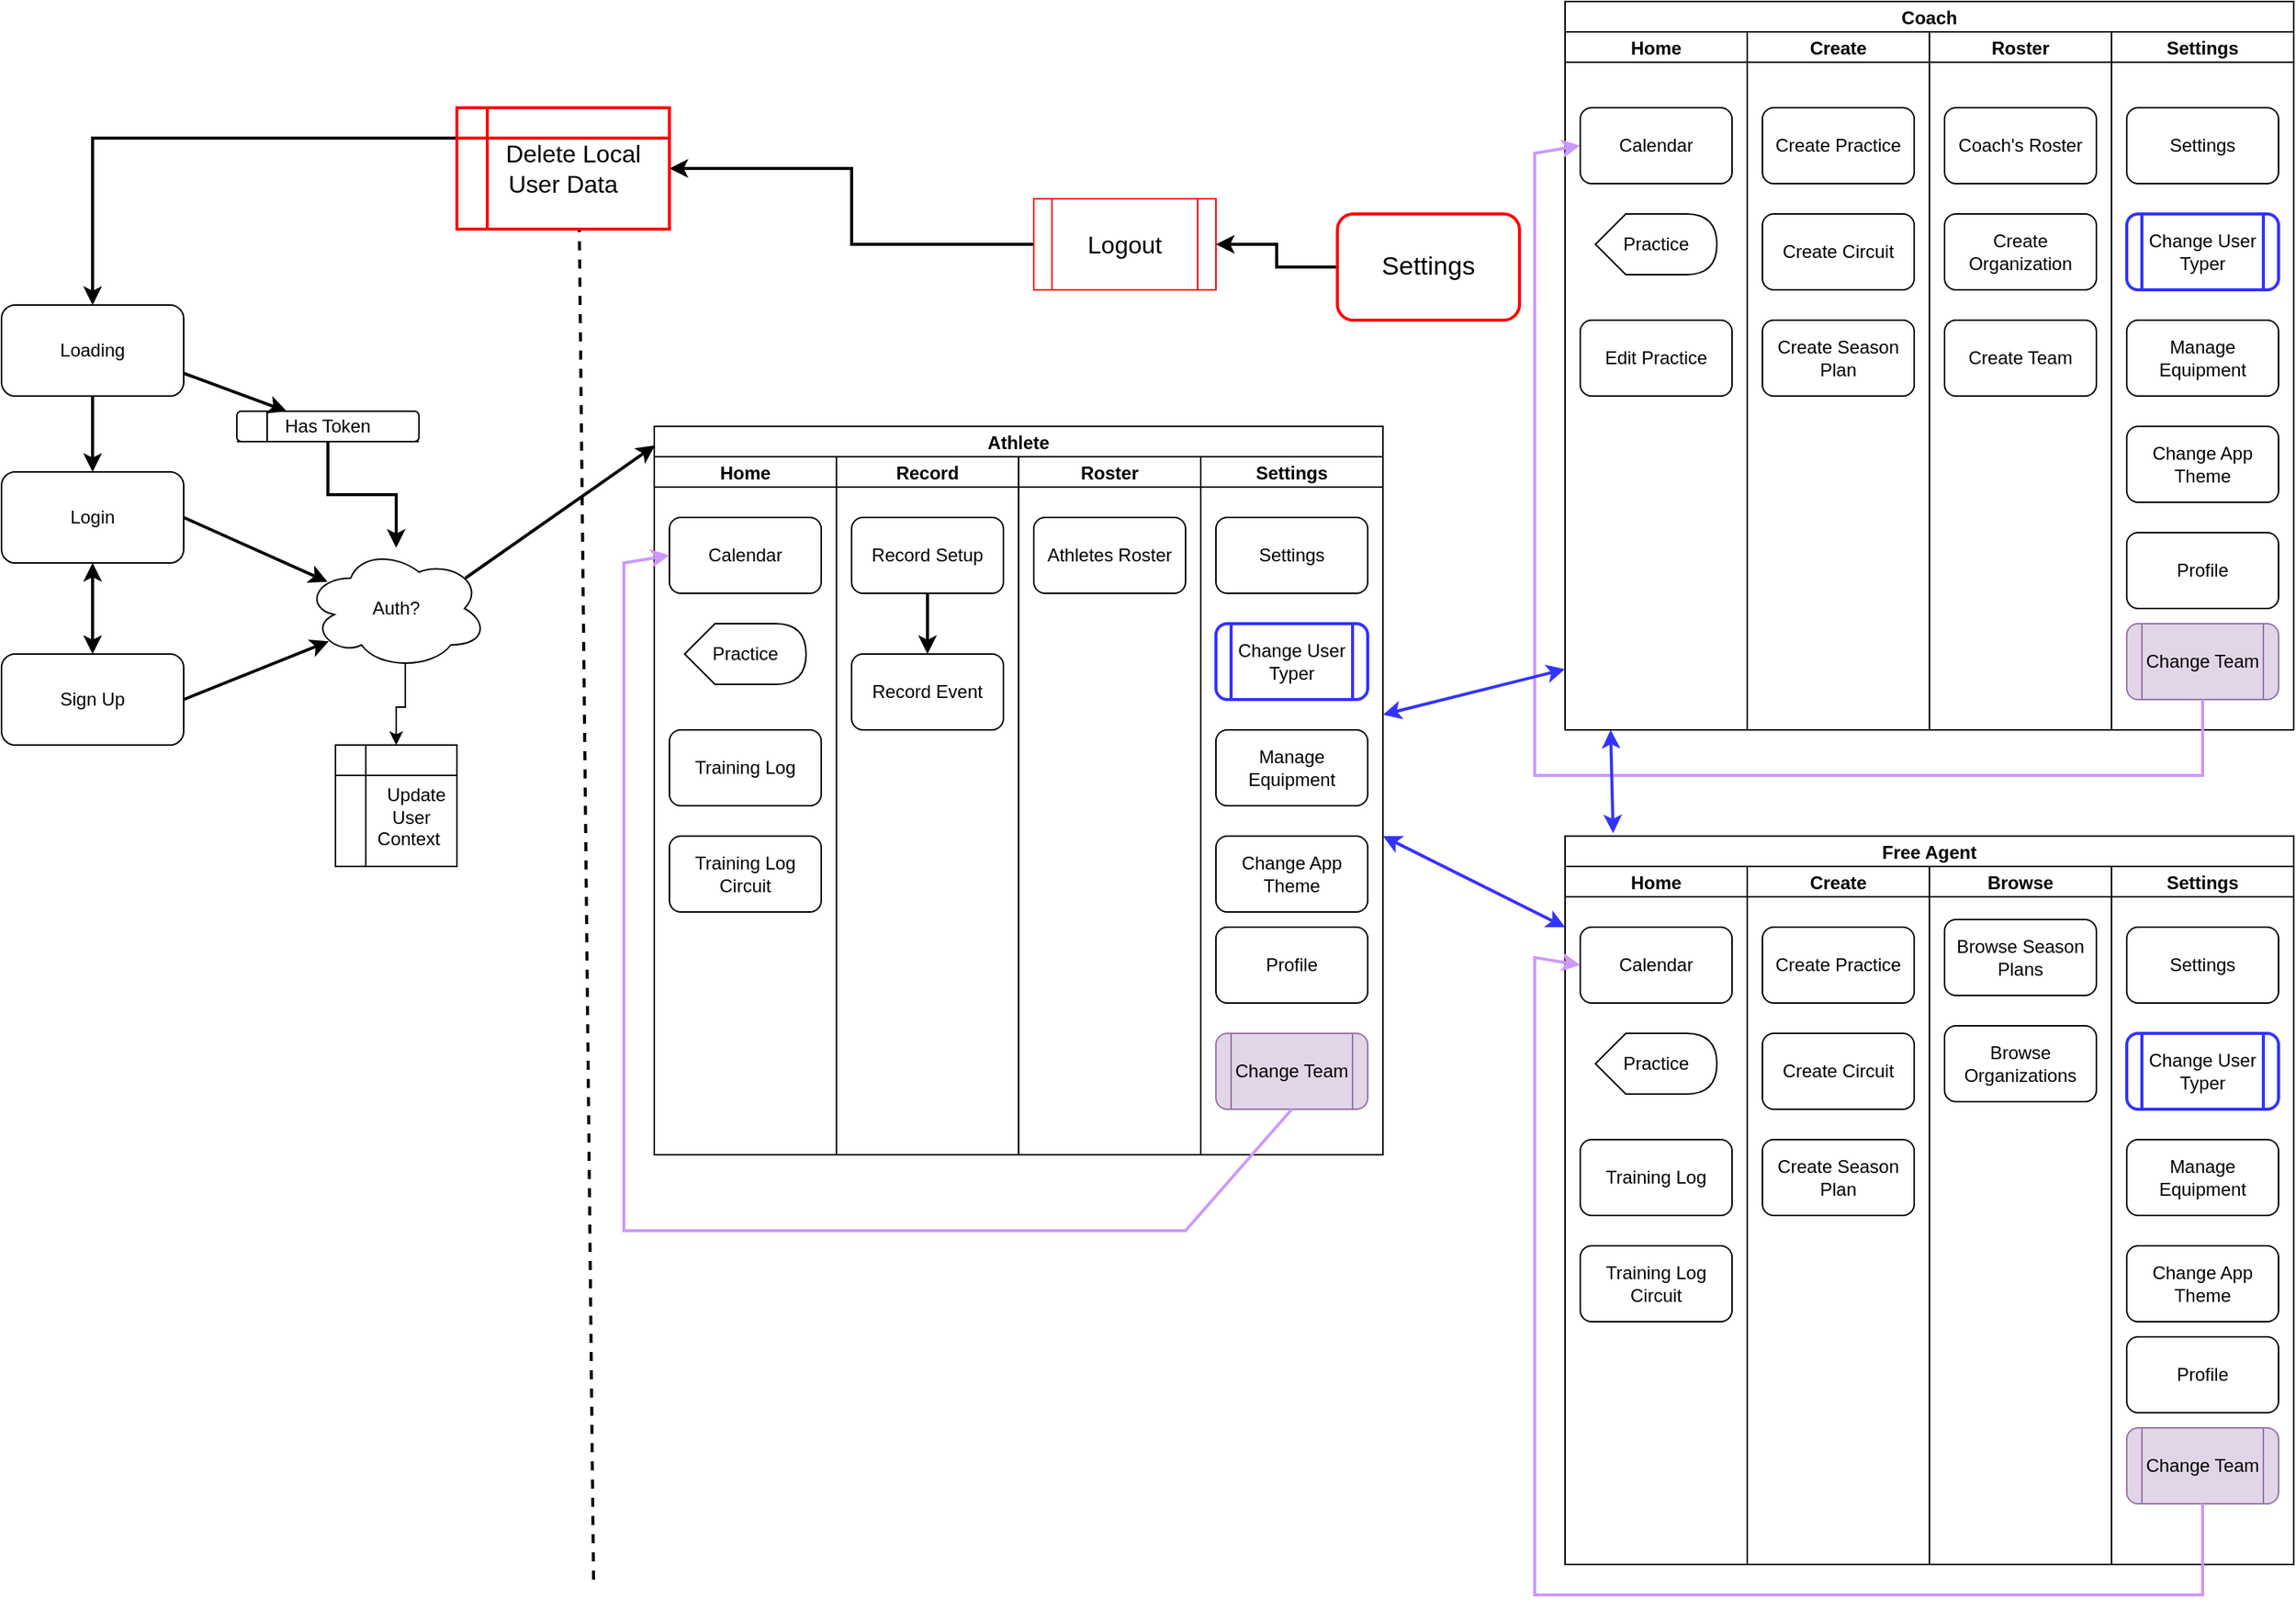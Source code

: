 <mxfile version="20.2.3" type="github">
  <diagram id="p2ylJtfO_-Iy1inDbocZ" name="Page-1">
    <mxGraphModel dx="1422" dy="762" grid="1" gridSize="10" guides="1" tooltips="1" connect="1" arrows="1" fold="1" page="1" pageScale="1" pageWidth="850" pageHeight="1100" math="0" shadow="0">
      <root>
        <mxCell id="0" />
        <mxCell id="1" parent="0" />
        <mxCell id="KutpoxNR8eGC2RVmOY_f-1" value="Coach" style="swimlane;childLayout=stackLayout;resizeParent=1;resizeParentMax=0;startSize=20;" parent="1" vertex="1">
          <mxGeometry x="1180" y="10" width="480" height="480" as="geometry" />
        </mxCell>
        <mxCell id="KutpoxNR8eGC2RVmOY_f-2" value="Home" style="swimlane;startSize=20;" parent="KutpoxNR8eGC2RVmOY_f-1" vertex="1">
          <mxGeometry y="20" width="120" height="460" as="geometry" />
        </mxCell>
        <mxCell id="KutpoxNR8eGC2RVmOY_f-71" value="Calendar" style="rounded=1;whiteSpace=wrap;html=1;" parent="KutpoxNR8eGC2RVmOY_f-2" vertex="1">
          <mxGeometry x="10" y="50" width="100" height="50" as="geometry" />
        </mxCell>
        <mxCell id="KutpoxNR8eGC2RVmOY_f-72" value="Practice" style="shape=display;whiteSpace=wrap;html=1;rounded=1;fontFamily=Helvetica;fontSize=12;fontColor=default;strokeColor=default;fillColor=default;" parent="KutpoxNR8eGC2RVmOY_f-2" vertex="1">
          <mxGeometry x="20" y="120" width="80" height="40" as="geometry" />
        </mxCell>
        <mxCell id="KutpoxNR8eGC2RVmOY_f-73" value="Edit Practice" style="rounded=1;whiteSpace=wrap;html=1;" parent="KutpoxNR8eGC2RVmOY_f-2" vertex="1">
          <mxGeometry x="10" y="190" width="100" height="50" as="geometry" />
        </mxCell>
        <mxCell id="KutpoxNR8eGC2RVmOY_f-10" value="Create" style="swimlane;startSize=20;" parent="KutpoxNR8eGC2RVmOY_f-1" vertex="1">
          <mxGeometry x="120" y="20" width="120" height="460" as="geometry" />
        </mxCell>
        <mxCell id="KutpoxNR8eGC2RVmOY_f-74" value="Create Practice" style="rounded=1;whiteSpace=wrap;html=1;" parent="KutpoxNR8eGC2RVmOY_f-10" vertex="1">
          <mxGeometry x="10" y="50" width="100" height="50" as="geometry" />
        </mxCell>
        <mxCell id="KutpoxNR8eGC2RVmOY_f-75" value="Create Circuit" style="rounded=1;whiteSpace=wrap;html=1;" parent="KutpoxNR8eGC2RVmOY_f-10" vertex="1">
          <mxGeometry x="10" y="120" width="100" height="50" as="geometry" />
        </mxCell>
        <mxCell id="KutpoxNR8eGC2RVmOY_f-76" value="Create Season Plan" style="rounded=1;whiteSpace=wrap;html=1;" parent="KutpoxNR8eGC2RVmOY_f-10" vertex="1">
          <mxGeometry x="10" y="190" width="100" height="50" as="geometry" />
        </mxCell>
        <mxCell id="KutpoxNR8eGC2RVmOY_f-3" value="Roster" style="swimlane;startSize=20;" parent="KutpoxNR8eGC2RVmOY_f-1" vertex="1">
          <mxGeometry x="240" y="20" width="120" height="460" as="geometry" />
        </mxCell>
        <mxCell id="KutpoxNR8eGC2RVmOY_f-86" value="Coach&#39;s Roster" style="rounded=1;whiteSpace=wrap;html=1;" parent="KutpoxNR8eGC2RVmOY_f-3" vertex="1">
          <mxGeometry x="10" y="50" width="100" height="50" as="geometry" />
        </mxCell>
        <mxCell id="KutpoxNR8eGC2RVmOY_f-87" value="Create Organization" style="rounded=1;whiteSpace=wrap;html=1;" parent="KutpoxNR8eGC2RVmOY_f-3" vertex="1">
          <mxGeometry x="10" y="120" width="100" height="50" as="geometry" />
        </mxCell>
        <mxCell id="q5eXycG5eug2IA1FXkT7-1" value="Create Team" style="rounded=1;whiteSpace=wrap;html=1;" vertex="1" parent="KutpoxNR8eGC2RVmOY_f-3">
          <mxGeometry x="10" y="190" width="100" height="50" as="geometry" />
        </mxCell>
        <mxCell id="KutpoxNR8eGC2RVmOY_f-4" value="Settings" style="swimlane;startSize=20;" parent="KutpoxNR8eGC2RVmOY_f-1" vertex="1">
          <mxGeometry x="360" y="20" width="120" height="460" as="geometry">
            <mxRectangle x="240" y="20" width="40" height="460" as="alternateBounds" />
          </mxGeometry>
        </mxCell>
        <mxCell id="KutpoxNR8eGC2RVmOY_f-56" value="Settings" style="rounded=1;whiteSpace=wrap;html=1;" parent="KutpoxNR8eGC2RVmOY_f-4" vertex="1">
          <mxGeometry x="10" y="50" width="100" height="50" as="geometry" />
        </mxCell>
        <mxCell id="KutpoxNR8eGC2RVmOY_f-57" value="Change User Typer" style="shape=process;whiteSpace=wrap;html=1;backgroundOutline=1;rounded=1;fontFamily=Helvetica;fontSize=12;fontColor=default;strokeColor=#3333FF;fillColor=default;strokeWidth=2;" parent="KutpoxNR8eGC2RVmOY_f-4" vertex="1">
          <mxGeometry x="10" y="120" width="100" height="50" as="geometry" />
        </mxCell>
        <mxCell id="KutpoxNR8eGC2RVmOY_f-58" value="Manage Equipment" style="rounded=1;whiteSpace=wrap;html=1;" parent="KutpoxNR8eGC2RVmOY_f-4" vertex="1">
          <mxGeometry x="10" y="190" width="100" height="50" as="geometry" />
        </mxCell>
        <mxCell id="KutpoxNR8eGC2RVmOY_f-59" value="Change App Theme" style="rounded=1;whiteSpace=wrap;html=1;" parent="KutpoxNR8eGC2RVmOY_f-4" vertex="1">
          <mxGeometry x="10" y="260" width="100" height="50" as="geometry" />
        </mxCell>
        <mxCell id="KutpoxNR8eGC2RVmOY_f-60" value="Profile" style="rounded=1;whiteSpace=wrap;html=1;" parent="KutpoxNR8eGC2RVmOY_f-4" vertex="1">
          <mxGeometry x="10" y="330" width="100" height="50" as="geometry" />
        </mxCell>
        <mxCell id="KutpoxNR8eGC2RVmOY_f-89" value="Change Team" style="shape=process;whiteSpace=wrap;html=1;backgroundOutline=1;rounded=1;fontFamily=Helvetica;fontSize=12;strokeColor=#9673a6;fillColor=#e1d5e7;" parent="KutpoxNR8eGC2RVmOY_f-4" vertex="1">
          <mxGeometry x="10" y="390" width="100" height="50" as="geometry" />
        </mxCell>
        <mxCell id="q5eXycG5eug2IA1FXkT7-11" value="" style="endArrow=classic;html=1;rounded=0;fontSize=16;strokeColor=#CC99FF;strokeWidth=2;entryX=0;entryY=0.5;entryDx=0;entryDy=0;exitX=0.5;exitY=1;exitDx=0;exitDy=0;" edge="1" parent="KutpoxNR8eGC2RVmOY_f-1" source="KutpoxNR8eGC2RVmOY_f-89" target="KutpoxNR8eGC2RVmOY_f-71">
          <mxGeometry width="50" height="50" relative="1" as="geometry">
            <mxPoint x="440" y="510" as="sourcePoint" />
            <mxPoint x="-20" y="90" as="targetPoint" />
            <Array as="points">
              <mxPoint x="420" y="510" />
              <mxPoint x="-20" y="510" />
              <mxPoint x="-20" y="100" />
            </Array>
          </mxGeometry>
        </mxCell>
        <mxCell id="KutpoxNR8eGC2RVmOY_f-11" value="Free Agent" style="swimlane;childLayout=stackLayout;resizeParent=1;resizeParentMax=0;startSize=20;" parent="1" vertex="1">
          <mxGeometry x="1180" y="560" width="480" height="480" as="geometry" />
        </mxCell>
        <mxCell id="KutpoxNR8eGC2RVmOY_f-12" value="Home" style="swimlane;startSize=20;" parent="KutpoxNR8eGC2RVmOY_f-11" vertex="1">
          <mxGeometry y="20" width="120" height="460" as="geometry" />
        </mxCell>
        <mxCell id="KutpoxNR8eGC2RVmOY_f-67" value="Calendar" style="rounded=1;whiteSpace=wrap;html=1;" parent="KutpoxNR8eGC2RVmOY_f-12" vertex="1">
          <mxGeometry x="10" y="40" width="100" height="50" as="geometry" />
        </mxCell>
        <mxCell id="KutpoxNR8eGC2RVmOY_f-68" value="Training Log" style="rounded=1;whiteSpace=wrap;html=1;" parent="KutpoxNR8eGC2RVmOY_f-12" vertex="1">
          <mxGeometry x="10" y="180" width="100" height="50" as="geometry" />
        </mxCell>
        <mxCell id="KutpoxNR8eGC2RVmOY_f-69" value="Training Log Circuit" style="rounded=1;whiteSpace=wrap;html=1;" parent="KutpoxNR8eGC2RVmOY_f-12" vertex="1">
          <mxGeometry x="10" y="250" width="100" height="50" as="geometry" />
        </mxCell>
        <mxCell id="KutpoxNR8eGC2RVmOY_f-70" value="Practice" style="shape=display;whiteSpace=wrap;html=1;rounded=1;fontFamily=Helvetica;fontSize=12;fontColor=default;strokeColor=default;fillColor=default;" parent="KutpoxNR8eGC2RVmOY_f-12" vertex="1">
          <mxGeometry x="20" y="110" width="80" height="40" as="geometry" />
        </mxCell>
        <mxCell id="KutpoxNR8eGC2RVmOY_f-13" value="Create" style="swimlane;startSize=20;" parent="KutpoxNR8eGC2RVmOY_f-11" vertex="1">
          <mxGeometry x="120" y="20" width="120" height="460" as="geometry" />
        </mxCell>
        <mxCell id="KutpoxNR8eGC2RVmOY_f-77" value="Create Practice" style="rounded=1;whiteSpace=wrap;html=1;" parent="KutpoxNR8eGC2RVmOY_f-13" vertex="1">
          <mxGeometry x="10" y="40" width="100" height="50" as="geometry" />
        </mxCell>
        <mxCell id="KutpoxNR8eGC2RVmOY_f-78" value="Create Circuit" style="rounded=1;whiteSpace=wrap;html=1;" parent="KutpoxNR8eGC2RVmOY_f-13" vertex="1">
          <mxGeometry x="10" y="110" width="100" height="50" as="geometry" />
        </mxCell>
        <mxCell id="KutpoxNR8eGC2RVmOY_f-79" value="Create Season Plan" style="rounded=1;whiteSpace=wrap;html=1;" parent="KutpoxNR8eGC2RVmOY_f-13" vertex="1">
          <mxGeometry x="10" y="180" width="100" height="50" as="geometry" />
        </mxCell>
        <mxCell id="KutpoxNR8eGC2RVmOY_f-14" value="Browse" style="swimlane;startSize=20;" parent="KutpoxNR8eGC2RVmOY_f-11" vertex="1">
          <mxGeometry x="240" y="20" width="120" height="460" as="geometry" />
        </mxCell>
        <mxCell id="KutpoxNR8eGC2RVmOY_f-80" value="Browse Season Plans" style="rounded=1;whiteSpace=wrap;html=1;" parent="KutpoxNR8eGC2RVmOY_f-14" vertex="1">
          <mxGeometry x="10" y="35" width="100" height="50" as="geometry" />
        </mxCell>
        <mxCell id="KutpoxNR8eGC2RVmOY_f-81" value="Browse Organizations" style="rounded=1;whiteSpace=wrap;html=1;" parent="KutpoxNR8eGC2RVmOY_f-14" vertex="1">
          <mxGeometry x="10" y="105" width="100" height="50" as="geometry" />
        </mxCell>
        <mxCell id="KutpoxNR8eGC2RVmOY_f-15" value="Settings" style="swimlane;startSize=20;" parent="KutpoxNR8eGC2RVmOY_f-11" vertex="1">
          <mxGeometry x="360" y="20" width="120" height="460" as="geometry">
            <mxRectangle x="240" y="20" width="40" height="460" as="alternateBounds" />
          </mxGeometry>
        </mxCell>
        <mxCell id="KutpoxNR8eGC2RVmOY_f-61" value="Settings" style="rounded=1;whiteSpace=wrap;html=1;" parent="KutpoxNR8eGC2RVmOY_f-15" vertex="1">
          <mxGeometry x="10" y="40" width="100" height="50" as="geometry" />
        </mxCell>
        <mxCell id="KutpoxNR8eGC2RVmOY_f-62" value="Change User Typer" style="shape=process;whiteSpace=wrap;html=1;backgroundOutline=1;rounded=1;fontFamily=Helvetica;fontSize=12;fontColor=default;strokeColor=#3333FF;fillColor=default;strokeWidth=2;" parent="KutpoxNR8eGC2RVmOY_f-15" vertex="1">
          <mxGeometry x="10" y="110" width="100" height="50" as="geometry" />
        </mxCell>
        <mxCell id="KutpoxNR8eGC2RVmOY_f-63" value="Manage Equipment" style="rounded=1;whiteSpace=wrap;html=1;" parent="KutpoxNR8eGC2RVmOY_f-15" vertex="1">
          <mxGeometry x="10" y="180" width="100" height="50" as="geometry" />
        </mxCell>
        <mxCell id="KutpoxNR8eGC2RVmOY_f-64" value="Change App Theme" style="rounded=1;whiteSpace=wrap;html=1;" parent="KutpoxNR8eGC2RVmOY_f-15" vertex="1">
          <mxGeometry x="10" y="250" width="100" height="50" as="geometry" />
        </mxCell>
        <mxCell id="KutpoxNR8eGC2RVmOY_f-65" value="Profile" style="rounded=1;whiteSpace=wrap;html=1;" parent="KutpoxNR8eGC2RVmOY_f-15" vertex="1">
          <mxGeometry x="10" y="310" width="100" height="50" as="geometry" />
        </mxCell>
        <mxCell id="KutpoxNR8eGC2RVmOY_f-91" value="Change Team" style="shape=process;whiteSpace=wrap;html=1;backgroundOutline=1;rounded=1;fontFamily=Helvetica;fontSize=12;strokeColor=#9673a6;fillColor=#e1d5e7;" parent="KutpoxNR8eGC2RVmOY_f-15" vertex="1">
          <mxGeometry x="10" y="370" width="100" height="50" as="geometry" />
        </mxCell>
        <mxCell id="q5eXycG5eug2IA1FXkT7-12" value="" style="endArrow=classic;html=1;rounded=0;fontSize=16;strokeColor=#CC99FF;strokeWidth=2;exitX=0.5;exitY=1;exitDx=0;exitDy=0;entryX=0;entryY=0.5;entryDx=0;entryDy=0;" edge="1" parent="KutpoxNR8eGC2RVmOY_f-11" source="KutpoxNR8eGC2RVmOY_f-91" target="KutpoxNR8eGC2RVmOY_f-67">
          <mxGeometry width="50" height="50" relative="1" as="geometry">
            <mxPoint x="-100" y="250" as="sourcePoint" />
            <mxPoint x="-50" y="200" as="targetPoint" />
            <Array as="points">
              <mxPoint x="420" y="500" />
              <mxPoint x="-20" y="500" />
              <mxPoint x="-20" y="80" />
            </Array>
          </mxGeometry>
        </mxCell>
        <mxCell id="KutpoxNR8eGC2RVmOY_f-16" value="Athlete" style="swimlane;childLayout=stackLayout;resizeParent=1;resizeParentMax=0;startSize=20;" parent="1" vertex="1">
          <mxGeometry x="580" y="290" width="480" height="480" as="geometry" />
        </mxCell>
        <mxCell id="KutpoxNR8eGC2RVmOY_f-17" value="Home" style="swimlane;startSize=20;" parent="KutpoxNR8eGC2RVmOY_f-16" vertex="1">
          <mxGeometry y="20" width="120" height="460" as="geometry" />
        </mxCell>
        <mxCell id="KutpoxNR8eGC2RVmOY_f-38" value="Calendar" style="rounded=1;whiteSpace=wrap;html=1;" parent="KutpoxNR8eGC2RVmOY_f-17" vertex="1">
          <mxGeometry x="10" y="40" width="100" height="50" as="geometry" />
        </mxCell>
        <mxCell id="KutpoxNR8eGC2RVmOY_f-40" value="Training Log" style="rounded=1;whiteSpace=wrap;html=1;" parent="KutpoxNR8eGC2RVmOY_f-17" vertex="1">
          <mxGeometry x="10" y="180" width="100" height="50" as="geometry" />
        </mxCell>
        <mxCell id="KutpoxNR8eGC2RVmOY_f-45" value="Training Log Circuit" style="rounded=1;whiteSpace=wrap;html=1;" parent="KutpoxNR8eGC2RVmOY_f-17" vertex="1">
          <mxGeometry x="10" y="250" width="100" height="50" as="geometry" />
        </mxCell>
        <mxCell id="KutpoxNR8eGC2RVmOY_f-49" value="Practice" style="shape=display;whiteSpace=wrap;html=1;rounded=1;fontFamily=Helvetica;fontSize=12;fontColor=default;strokeColor=default;fillColor=default;" parent="KutpoxNR8eGC2RVmOY_f-17" vertex="1">
          <mxGeometry x="20" y="110" width="80" height="40" as="geometry" />
        </mxCell>
        <mxCell id="KutpoxNR8eGC2RVmOY_f-18" value="Record" style="swimlane;startSize=20;" parent="KutpoxNR8eGC2RVmOY_f-16" vertex="1">
          <mxGeometry x="120" y="20" width="120" height="460" as="geometry" />
        </mxCell>
        <mxCell id="KutpoxNR8eGC2RVmOY_f-51" style="edgeStyle=orthogonalEdgeStyle;rounded=0;orthogonalLoop=1;jettySize=auto;html=1;exitX=0.5;exitY=1;exitDx=0;exitDy=0;entryX=0.5;entryY=0;entryDx=0;entryDy=0;fontFamily=Helvetica;fontSize=12;fontColor=default;strokeWidth=2;" parent="KutpoxNR8eGC2RVmOY_f-18" source="KutpoxNR8eGC2RVmOY_f-41" target="KutpoxNR8eGC2RVmOY_f-50" edge="1">
          <mxGeometry relative="1" as="geometry" />
        </mxCell>
        <mxCell id="KutpoxNR8eGC2RVmOY_f-41" value="Record Setup" style="rounded=1;whiteSpace=wrap;html=1;" parent="KutpoxNR8eGC2RVmOY_f-18" vertex="1">
          <mxGeometry x="10" y="40" width="100" height="50" as="geometry" />
        </mxCell>
        <mxCell id="KutpoxNR8eGC2RVmOY_f-50" value="Record Event" style="rounded=1;whiteSpace=wrap;html=1;fontFamily=Helvetica;fontSize=12;fontColor=default;strokeColor=default;fillColor=default;" parent="KutpoxNR8eGC2RVmOY_f-18" vertex="1">
          <mxGeometry x="10" y="130" width="100" height="50" as="geometry" />
        </mxCell>
        <mxCell id="KutpoxNR8eGC2RVmOY_f-19" value="Roster" style="swimlane;startSize=20;" parent="KutpoxNR8eGC2RVmOY_f-16" vertex="1">
          <mxGeometry x="240" y="20" width="120" height="460" as="geometry" />
        </mxCell>
        <mxCell id="KutpoxNR8eGC2RVmOY_f-42" value="Athletes Roster" style="rounded=1;whiteSpace=wrap;html=1;" parent="KutpoxNR8eGC2RVmOY_f-19" vertex="1">
          <mxGeometry x="10" y="40" width="100" height="50" as="geometry" />
        </mxCell>
        <mxCell id="KutpoxNR8eGC2RVmOY_f-20" value="Settings" style="swimlane;startSize=20;" parent="KutpoxNR8eGC2RVmOY_f-16" vertex="1">
          <mxGeometry x="360" y="20" width="120" height="460" as="geometry">
            <mxRectangle x="240" y="20" width="40" height="460" as="alternateBounds" />
          </mxGeometry>
        </mxCell>
        <mxCell id="KutpoxNR8eGC2RVmOY_f-43" value="Settings" style="rounded=1;whiteSpace=wrap;html=1;" parent="KutpoxNR8eGC2RVmOY_f-20" vertex="1">
          <mxGeometry x="10" y="40" width="100" height="50" as="geometry" />
        </mxCell>
        <mxCell id="KutpoxNR8eGC2RVmOY_f-52" value="Change User Typer" style="shape=process;whiteSpace=wrap;html=1;backgroundOutline=1;rounded=1;fontFamily=Helvetica;fontSize=12;fontColor=default;strokeColor=#3333FF;fillColor=default;strokeWidth=2;" parent="KutpoxNR8eGC2RVmOY_f-20" vertex="1">
          <mxGeometry x="10" y="110" width="100" height="50" as="geometry" />
        </mxCell>
        <mxCell id="KutpoxNR8eGC2RVmOY_f-53" value="Manage Equipment" style="rounded=1;whiteSpace=wrap;html=1;" parent="KutpoxNR8eGC2RVmOY_f-20" vertex="1">
          <mxGeometry x="10" y="180" width="100" height="50" as="geometry" />
        </mxCell>
        <mxCell id="KutpoxNR8eGC2RVmOY_f-54" value="Change App Theme" style="rounded=1;whiteSpace=wrap;html=1;" parent="KutpoxNR8eGC2RVmOY_f-20" vertex="1">
          <mxGeometry x="10" y="250" width="100" height="50" as="geometry" />
        </mxCell>
        <mxCell id="KutpoxNR8eGC2RVmOY_f-55" value="Profile" style="rounded=1;whiteSpace=wrap;html=1;" parent="KutpoxNR8eGC2RVmOY_f-20" vertex="1">
          <mxGeometry x="10" y="310" width="100" height="50" as="geometry" />
        </mxCell>
        <mxCell id="KutpoxNR8eGC2RVmOY_f-90" value="Change Team" style="shape=process;whiteSpace=wrap;html=1;backgroundOutline=1;rounded=1;fontFamily=Helvetica;fontSize=12;strokeColor=#9673a6;fillColor=#e1d5e7;" parent="KutpoxNR8eGC2RVmOY_f-20" vertex="1">
          <mxGeometry x="10" y="380" width="100" height="50" as="geometry" />
        </mxCell>
        <mxCell id="q5eXycG5eug2IA1FXkT7-10" value="" style="endArrow=classic;html=1;rounded=0;fontSize=16;strokeColor=#CC99FF;strokeWidth=2;exitX=0.5;exitY=1;exitDx=0;exitDy=0;entryX=0;entryY=0.5;entryDx=0;entryDy=0;" edge="1" parent="KutpoxNR8eGC2RVmOY_f-16" source="KutpoxNR8eGC2RVmOY_f-90" target="KutpoxNR8eGC2RVmOY_f-38">
          <mxGeometry width="50" height="50" relative="1" as="geometry">
            <mxPoint x="500" y="320" as="sourcePoint" />
            <mxPoint x="-20" y="80" as="targetPoint" />
            <Array as="points">
              <mxPoint x="350" y="530" />
              <mxPoint x="-20" y="530" />
              <mxPoint x="-20" y="90" />
            </Array>
          </mxGeometry>
        </mxCell>
        <mxCell id="KutpoxNR8eGC2RVmOY_f-23" value="" style="endArrow=none;dashed=1;html=1;rounded=0;strokeWidth=2;" parent="1" edge="1">
          <mxGeometry width="50" height="50" relative="1" as="geometry">
            <mxPoint x="540" y="1050" as="sourcePoint" />
            <mxPoint x="530" y="100" as="targetPoint" />
          </mxGeometry>
        </mxCell>
        <mxCell id="KutpoxNR8eGC2RVmOY_f-24" value="Loading" style="rounded=1;whiteSpace=wrap;html=1;" parent="1" vertex="1">
          <mxGeometry x="150" y="210" width="120" height="60" as="geometry" />
        </mxCell>
        <mxCell id="KutpoxNR8eGC2RVmOY_f-25" value="Login" style="rounded=1;whiteSpace=wrap;html=1;" parent="1" vertex="1">
          <mxGeometry x="150" y="320" width="120" height="60" as="geometry" />
        </mxCell>
        <mxCell id="KutpoxNR8eGC2RVmOY_f-26" value="Sign Up" style="rounded=1;whiteSpace=wrap;html=1;" parent="1" vertex="1">
          <mxGeometry x="150" y="440" width="120" height="60" as="geometry" />
        </mxCell>
        <mxCell id="q5eXycG5eug2IA1FXkT7-4" style="edgeStyle=orthogonalEdgeStyle;rounded=0;orthogonalLoop=1;jettySize=auto;html=1;exitX=0.55;exitY=0.95;exitDx=0;exitDy=0;exitPerimeter=0;entryX=0.5;entryY=0;entryDx=0;entryDy=0;" edge="1" parent="1" source="KutpoxNR8eGC2RVmOY_f-27" target="q5eXycG5eug2IA1FXkT7-3">
          <mxGeometry relative="1" as="geometry" />
        </mxCell>
        <mxCell id="KutpoxNR8eGC2RVmOY_f-27" value="Auth?" style="ellipse;shape=cloud;whiteSpace=wrap;html=1;" parent="1" vertex="1">
          <mxGeometry x="350" y="370" width="120" height="80" as="geometry" />
        </mxCell>
        <mxCell id="KutpoxNR8eGC2RVmOY_f-28" value="" style="endArrow=classic;html=1;rounded=0;strokeWidth=2;exitX=1;exitY=0.5;exitDx=0;exitDy=0;entryX=0.123;entryY=0.28;entryDx=0;entryDy=0;entryPerimeter=0;" parent="1" source="KutpoxNR8eGC2RVmOY_f-25" target="KutpoxNR8eGC2RVmOY_f-27" edge="1">
          <mxGeometry width="50" height="50" relative="1" as="geometry">
            <mxPoint x="410" y="310" as="sourcePoint" />
            <mxPoint x="460" y="260" as="targetPoint" />
          </mxGeometry>
        </mxCell>
        <mxCell id="KutpoxNR8eGC2RVmOY_f-29" value="" style="endArrow=classic;html=1;rounded=0;strokeWidth=2;exitX=1;exitY=0.5;exitDx=0;exitDy=0;entryX=0.13;entryY=0.77;entryDx=0;entryDy=0;entryPerimeter=0;" parent="1" source="KutpoxNR8eGC2RVmOY_f-26" target="KutpoxNR8eGC2RVmOY_f-27" edge="1">
          <mxGeometry width="50" height="50" relative="1" as="geometry">
            <mxPoint x="410" y="310" as="sourcePoint" />
            <mxPoint x="460" y="260" as="targetPoint" />
          </mxGeometry>
        </mxCell>
        <mxCell id="KutpoxNR8eGC2RVmOY_f-30" value="" style="endArrow=classic;html=1;rounded=0;strokeWidth=2;exitX=0.5;exitY=1;exitDx=0;exitDy=0;entryX=0.5;entryY=0;entryDx=0;entryDy=0;" parent="1" source="KutpoxNR8eGC2RVmOY_f-24" target="KutpoxNR8eGC2RVmOY_f-25" edge="1">
          <mxGeometry width="50" height="50" relative="1" as="geometry">
            <mxPoint x="410" y="310" as="sourcePoint" />
            <mxPoint x="460" y="260" as="targetPoint" />
          </mxGeometry>
        </mxCell>
        <mxCell id="KutpoxNR8eGC2RVmOY_f-31" value="" style="endArrow=classic;html=1;rounded=0;strokeWidth=2;exitX=0.88;exitY=0.25;exitDx=0;exitDy=0;exitPerimeter=0;entryX=0.001;entryY=0.026;entryDx=0;entryDy=0;entryPerimeter=0;" parent="1" source="KutpoxNR8eGC2RVmOY_f-27" target="KutpoxNR8eGC2RVmOY_f-16" edge="1">
          <mxGeometry width="50" height="50" relative="1" as="geometry">
            <mxPoint x="410" y="310" as="sourcePoint" />
            <mxPoint x="460" y="260" as="targetPoint" />
          </mxGeometry>
        </mxCell>
        <mxCell id="KutpoxNR8eGC2RVmOY_f-32" value="" style="endArrow=classic;startArrow=classic;html=1;rounded=0;strokeWidth=2;exitX=0.5;exitY=0;exitDx=0;exitDy=0;entryX=0.5;entryY=1;entryDx=0;entryDy=0;" parent="1" source="KutpoxNR8eGC2RVmOY_f-26" target="KutpoxNR8eGC2RVmOY_f-25" edge="1">
          <mxGeometry width="50" height="50" relative="1" as="geometry">
            <mxPoint x="410" y="310" as="sourcePoint" />
            <mxPoint x="460" y="260" as="targetPoint" />
          </mxGeometry>
        </mxCell>
        <mxCell id="KutpoxNR8eGC2RVmOY_f-33" value="" style="endArrow=classic;startArrow=classic;html=1;rounded=0;strokeWidth=2;strokeColor=#3333FF;" parent="1" edge="1">
          <mxGeometry width="50" height="50" relative="1" as="geometry">
            <mxPoint x="1060" y="480" as="sourcePoint" />
            <mxPoint x="1180" y="450" as="targetPoint" />
          </mxGeometry>
        </mxCell>
        <mxCell id="KutpoxNR8eGC2RVmOY_f-34" value="" style="endArrow=classic;startArrow=classic;html=1;rounded=0;strokeWidth=2;strokeColor=#3333FF;" parent="1" edge="1">
          <mxGeometry width="50" height="50" relative="1" as="geometry">
            <mxPoint x="1060" y="560" as="sourcePoint" />
            <mxPoint x="1180" y="620" as="targetPoint" />
          </mxGeometry>
        </mxCell>
        <mxCell id="KutpoxNR8eGC2RVmOY_f-35" value="" style="endArrow=classic;startArrow=classic;html=1;rounded=0;strokeWidth=2;entryX=0.25;entryY=1;entryDx=0;entryDy=0;exitX=0.066;exitY=-0.004;exitDx=0;exitDy=0;exitPerimeter=0;strokeColor=#3333FF;" parent="1" source="KutpoxNR8eGC2RVmOY_f-11" target="KutpoxNR8eGC2RVmOY_f-2" edge="1">
          <mxGeometry width="50" height="50" relative="1" as="geometry">
            <mxPoint x="410" y="310" as="sourcePoint" />
            <mxPoint x="460" y="260" as="targetPoint" />
          </mxGeometry>
        </mxCell>
        <mxCell id="KutpoxNR8eGC2RVmOY_f-48" value="" style="edgeStyle=orthogonalEdgeStyle;rounded=0;orthogonalLoop=1;jettySize=auto;html=1;fontFamily=Helvetica;fontSize=12;fontColor=default;strokeWidth=2;" parent="1" source="KutpoxNR8eGC2RVmOY_f-46" target="KutpoxNR8eGC2RVmOY_f-27" edge="1">
          <mxGeometry relative="1" as="geometry" />
        </mxCell>
        <mxCell id="KutpoxNR8eGC2RVmOY_f-46" value="Has Token" style="shape=internalStorage;whiteSpace=wrap;html=1;backgroundOutline=1;rounded=1;fontFamily=Helvetica;fontSize=12;fontColor=default;strokeColor=default;fillColor=default;" parent="1" vertex="1">
          <mxGeometry x="305" y="280" width="120" height="20" as="geometry" />
        </mxCell>
        <mxCell id="KutpoxNR8eGC2RVmOY_f-47" value="" style="endArrow=classic;html=1;rounded=0;fontFamily=Helvetica;fontSize=12;fontColor=default;strokeWidth=2;exitX=1;exitY=0.75;exitDx=0;exitDy=0;" parent="1" source="KutpoxNR8eGC2RVmOY_f-24" target="KutpoxNR8eGC2RVmOY_f-46" edge="1">
          <mxGeometry width="50" height="50" relative="1" as="geometry">
            <mxPoint x="410" y="300" as="sourcePoint" />
            <mxPoint x="460" y="250" as="targetPoint" />
          </mxGeometry>
        </mxCell>
        <mxCell id="q5eXycG5eug2IA1FXkT7-6" style="edgeStyle=orthogonalEdgeStyle;rounded=0;orthogonalLoop=1;jettySize=auto;html=1;exitX=0;exitY=0.5;exitDx=0;exitDy=0;entryX=1;entryY=0.5;entryDx=0;entryDy=0;fontSize=16;strokeWidth=2;" edge="1" parent="1" source="q5eXycG5eug2IA1FXkT7-2" target="q5eXycG5eug2IA1FXkT7-5">
          <mxGeometry relative="1" as="geometry" />
        </mxCell>
        <mxCell id="q5eXycG5eug2IA1FXkT7-2" value="Settings" style="rounded=1;whiteSpace=wrap;html=1;strokeColor=#FF0000;strokeWidth=2;fontSize=17;" vertex="1" parent="1">
          <mxGeometry x="1030" y="150" width="120" height="70" as="geometry" />
        </mxCell>
        <mxCell id="q5eXycG5eug2IA1FXkT7-3" value="&amp;nbsp; &amp;nbsp; &amp;nbsp; &amp;nbsp;&lt;br&gt;&amp;nbsp; &amp;nbsp; &amp;nbsp; &amp;nbsp; &amp;nbsp;Update&amp;nbsp; &amp;nbsp; &amp;nbsp; &amp;nbsp; User &lt;br&gt;&amp;nbsp; &amp;nbsp; &amp;nbsp;Context" style="shape=internalStorage;whiteSpace=wrap;html=1;backgroundOutline=1;" vertex="1" parent="1">
          <mxGeometry x="370" y="500" width="80" height="80" as="geometry" />
        </mxCell>
        <mxCell id="q5eXycG5eug2IA1FXkT7-8" style="edgeStyle=orthogonalEdgeStyle;rounded=0;orthogonalLoop=1;jettySize=auto;html=1;exitX=0;exitY=0.5;exitDx=0;exitDy=0;fontSize=16;strokeWidth=2;" edge="1" parent="1" source="q5eXycG5eug2IA1FXkT7-5" target="q5eXycG5eug2IA1FXkT7-7">
          <mxGeometry relative="1" as="geometry" />
        </mxCell>
        <mxCell id="q5eXycG5eug2IA1FXkT7-5" value="&lt;font style=&quot;font-size: 16px;&quot;&gt;Logout&lt;/font&gt;" style="shape=process;whiteSpace=wrap;html=1;backgroundOutline=1;strokeColor=#FF0000;" vertex="1" parent="1">
          <mxGeometry x="830" y="140" width="120" height="60" as="geometry" />
        </mxCell>
        <mxCell id="q5eXycG5eug2IA1FXkT7-9" style="edgeStyle=orthogonalEdgeStyle;rounded=0;orthogonalLoop=1;jettySize=auto;html=1;exitX=0;exitY=0.25;exitDx=0;exitDy=0;entryX=0.5;entryY=0;entryDx=0;entryDy=0;fontSize=16;strokeWidth=2;" edge="1" parent="1" source="q5eXycG5eug2IA1FXkT7-7" target="KutpoxNR8eGC2RVmOY_f-24">
          <mxGeometry relative="1" as="geometry" />
        </mxCell>
        <mxCell id="q5eXycG5eug2IA1FXkT7-7" value="&amp;nbsp; &amp;nbsp;Delete Local User Data" style="shape=internalStorage;whiteSpace=wrap;html=1;backgroundOutline=1;fontSize=16;strokeColor=#FF0000;strokeWidth=2;" vertex="1" parent="1">
          <mxGeometry x="450" y="80" width="140" height="80" as="geometry" />
        </mxCell>
      </root>
    </mxGraphModel>
  </diagram>
</mxfile>
